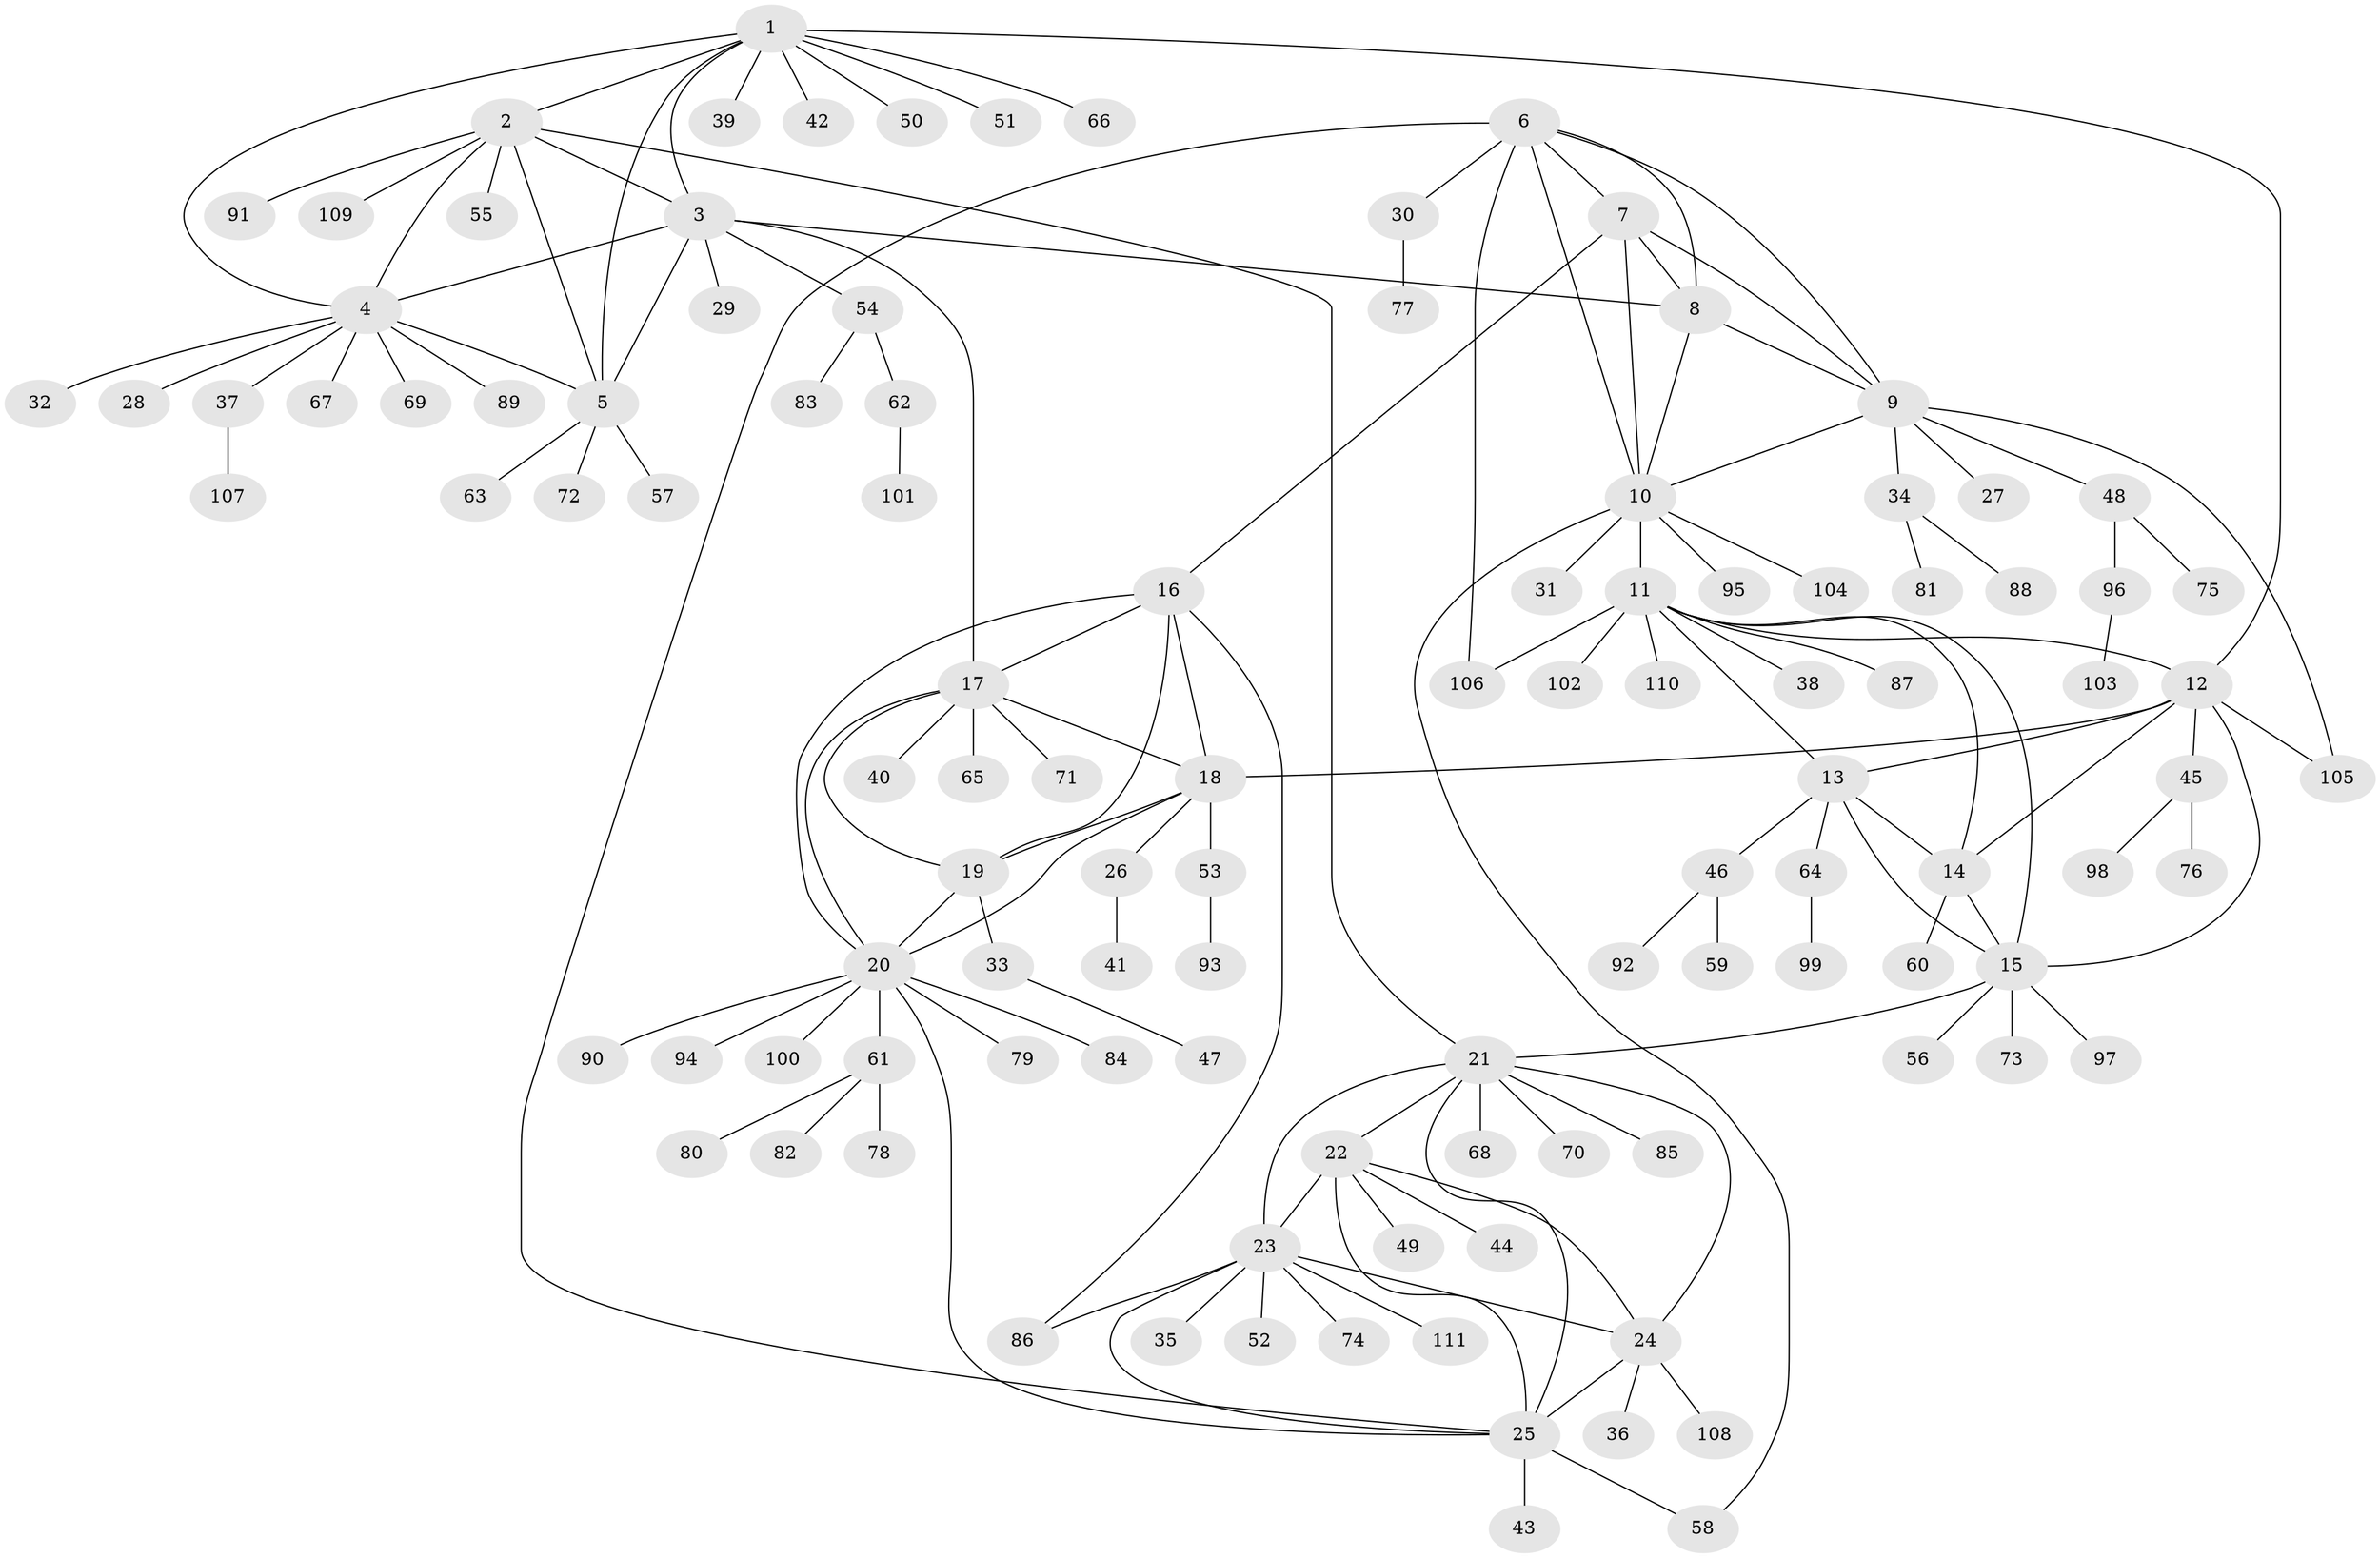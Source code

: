 // Generated by graph-tools (version 1.1) at 2025/15/03/09/25 04:15:53]
// undirected, 111 vertices, 150 edges
graph export_dot {
graph [start="1"]
  node [color=gray90,style=filled];
  1;
  2;
  3;
  4;
  5;
  6;
  7;
  8;
  9;
  10;
  11;
  12;
  13;
  14;
  15;
  16;
  17;
  18;
  19;
  20;
  21;
  22;
  23;
  24;
  25;
  26;
  27;
  28;
  29;
  30;
  31;
  32;
  33;
  34;
  35;
  36;
  37;
  38;
  39;
  40;
  41;
  42;
  43;
  44;
  45;
  46;
  47;
  48;
  49;
  50;
  51;
  52;
  53;
  54;
  55;
  56;
  57;
  58;
  59;
  60;
  61;
  62;
  63;
  64;
  65;
  66;
  67;
  68;
  69;
  70;
  71;
  72;
  73;
  74;
  75;
  76;
  77;
  78;
  79;
  80;
  81;
  82;
  83;
  84;
  85;
  86;
  87;
  88;
  89;
  90;
  91;
  92;
  93;
  94;
  95;
  96;
  97;
  98;
  99;
  100;
  101;
  102;
  103;
  104;
  105;
  106;
  107;
  108;
  109;
  110;
  111;
  1 -- 2;
  1 -- 3;
  1 -- 4;
  1 -- 5;
  1 -- 12;
  1 -- 39;
  1 -- 42;
  1 -- 50;
  1 -- 51;
  1 -- 66;
  2 -- 3;
  2 -- 4;
  2 -- 5;
  2 -- 21;
  2 -- 55;
  2 -- 91;
  2 -- 109;
  3 -- 4;
  3 -- 5;
  3 -- 8;
  3 -- 17;
  3 -- 29;
  3 -- 54;
  4 -- 5;
  4 -- 28;
  4 -- 32;
  4 -- 37;
  4 -- 67;
  4 -- 69;
  4 -- 89;
  5 -- 57;
  5 -- 63;
  5 -- 72;
  6 -- 7;
  6 -- 8;
  6 -- 9;
  6 -- 10;
  6 -- 25;
  6 -- 30;
  6 -- 106;
  7 -- 8;
  7 -- 9;
  7 -- 10;
  7 -- 16;
  8 -- 9;
  8 -- 10;
  9 -- 10;
  9 -- 27;
  9 -- 34;
  9 -- 48;
  9 -- 105;
  10 -- 11;
  10 -- 31;
  10 -- 58;
  10 -- 95;
  10 -- 104;
  11 -- 12;
  11 -- 13;
  11 -- 14;
  11 -- 15;
  11 -- 38;
  11 -- 87;
  11 -- 102;
  11 -- 106;
  11 -- 110;
  12 -- 13;
  12 -- 14;
  12 -- 15;
  12 -- 18;
  12 -- 45;
  12 -- 105;
  13 -- 14;
  13 -- 15;
  13 -- 46;
  13 -- 64;
  14 -- 15;
  14 -- 60;
  15 -- 21;
  15 -- 56;
  15 -- 73;
  15 -- 97;
  16 -- 17;
  16 -- 18;
  16 -- 19;
  16 -- 20;
  16 -- 86;
  17 -- 18;
  17 -- 19;
  17 -- 20;
  17 -- 40;
  17 -- 65;
  17 -- 71;
  18 -- 19;
  18 -- 20;
  18 -- 26;
  18 -- 53;
  19 -- 20;
  19 -- 33;
  20 -- 25;
  20 -- 61;
  20 -- 79;
  20 -- 84;
  20 -- 90;
  20 -- 94;
  20 -- 100;
  21 -- 22;
  21 -- 23;
  21 -- 24;
  21 -- 25;
  21 -- 68;
  21 -- 70;
  21 -- 85;
  22 -- 23;
  22 -- 24;
  22 -- 25;
  22 -- 44;
  22 -- 49;
  23 -- 24;
  23 -- 25;
  23 -- 35;
  23 -- 52;
  23 -- 74;
  23 -- 86;
  23 -- 111;
  24 -- 25;
  24 -- 36;
  24 -- 108;
  25 -- 43;
  25 -- 58;
  26 -- 41;
  30 -- 77;
  33 -- 47;
  34 -- 81;
  34 -- 88;
  37 -- 107;
  45 -- 76;
  45 -- 98;
  46 -- 59;
  46 -- 92;
  48 -- 75;
  48 -- 96;
  53 -- 93;
  54 -- 62;
  54 -- 83;
  61 -- 78;
  61 -- 80;
  61 -- 82;
  62 -- 101;
  64 -- 99;
  96 -- 103;
}

